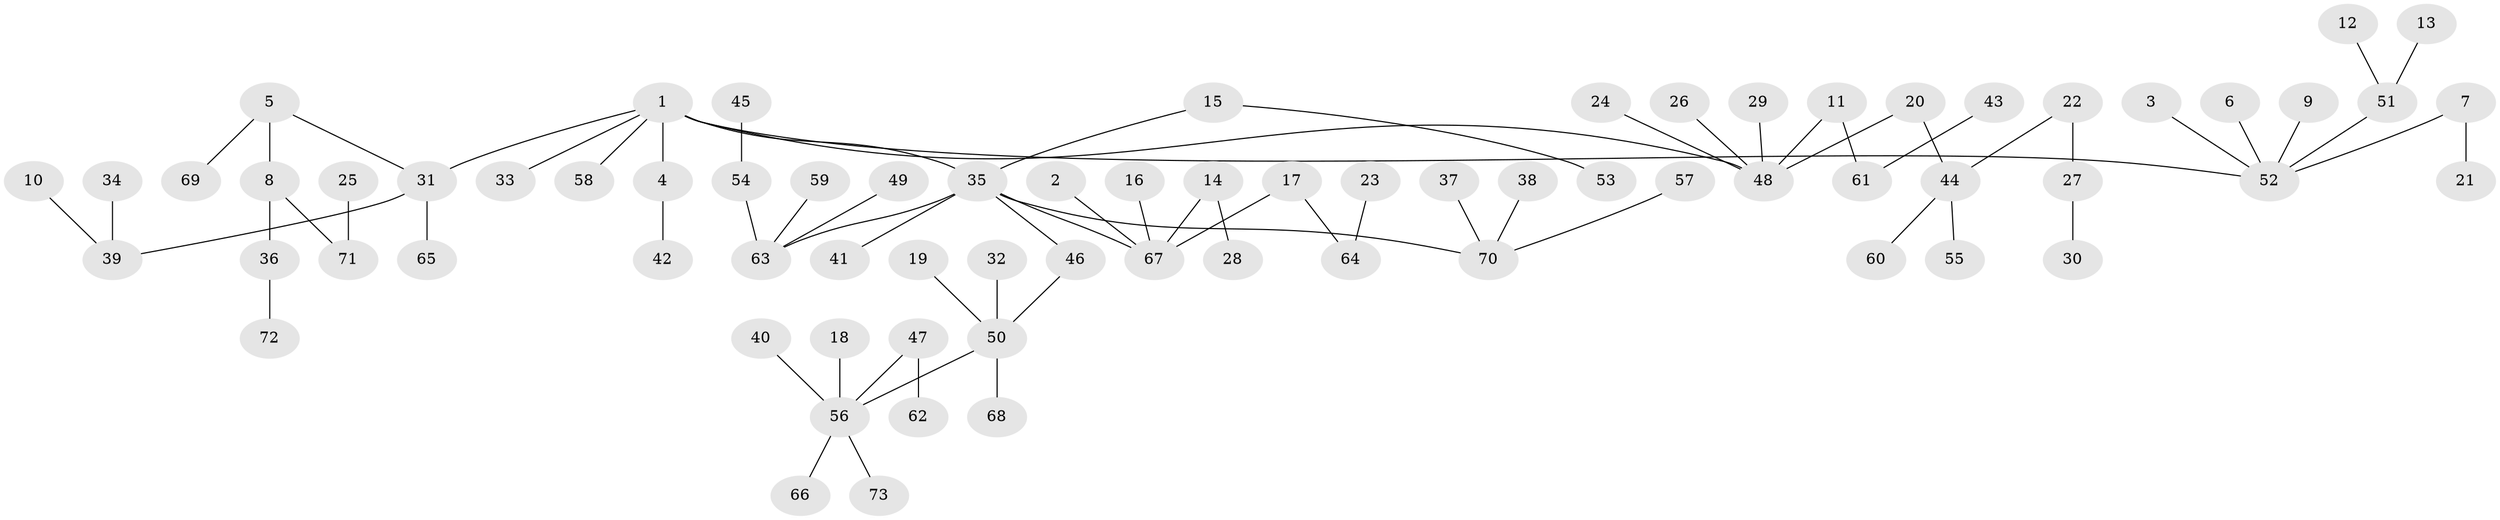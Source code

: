 // original degree distribution, {5: 0.027586206896551724, 8: 0.020689655172413793, 4: 0.05517241379310345, 3: 0.1103448275862069, 1: 0.5310344827586206, 2: 0.23448275862068965, 6: 0.013793103448275862, 7: 0.006896551724137931}
// Generated by graph-tools (version 1.1) at 2025/26/03/09/25 03:26:28]
// undirected, 73 vertices, 72 edges
graph export_dot {
graph [start="1"]
  node [color=gray90,style=filled];
  1;
  2;
  3;
  4;
  5;
  6;
  7;
  8;
  9;
  10;
  11;
  12;
  13;
  14;
  15;
  16;
  17;
  18;
  19;
  20;
  21;
  22;
  23;
  24;
  25;
  26;
  27;
  28;
  29;
  30;
  31;
  32;
  33;
  34;
  35;
  36;
  37;
  38;
  39;
  40;
  41;
  42;
  43;
  44;
  45;
  46;
  47;
  48;
  49;
  50;
  51;
  52;
  53;
  54;
  55;
  56;
  57;
  58;
  59;
  60;
  61;
  62;
  63;
  64;
  65;
  66;
  67;
  68;
  69;
  70;
  71;
  72;
  73;
  1 -- 4 [weight=1.0];
  1 -- 31 [weight=1.0];
  1 -- 33 [weight=1.0];
  1 -- 35 [weight=1.0];
  1 -- 48 [weight=1.0];
  1 -- 52 [weight=1.0];
  1 -- 58 [weight=1.0];
  2 -- 67 [weight=1.0];
  3 -- 52 [weight=1.0];
  4 -- 42 [weight=1.0];
  5 -- 8 [weight=1.0];
  5 -- 31 [weight=1.0];
  5 -- 69 [weight=1.0];
  6 -- 52 [weight=1.0];
  7 -- 21 [weight=1.0];
  7 -- 52 [weight=1.0];
  8 -- 36 [weight=1.0];
  8 -- 71 [weight=1.0];
  9 -- 52 [weight=1.0];
  10 -- 39 [weight=1.0];
  11 -- 48 [weight=1.0];
  11 -- 61 [weight=1.0];
  12 -- 51 [weight=1.0];
  13 -- 51 [weight=1.0];
  14 -- 28 [weight=1.0];
  14 -- 67 [weight=1.0];
  15 -- 35 [weight=1.0];
  15 -- 53 [weight=1.0];
  16 -- 67 [weight=1.0];
  17 -- 64 [weight=1.0];
  17 -- 67 [weight=1.0];
  18 -- 56 [weight=1.0];
  19 -- 50 [weight=1.0];
  20 -- 44 [weight=1.0];
  20 -- 48 [weight=1.0];
  22 -- 27 [weight=1.0];
  22 -- 44 [weight=1.0];
  23 -- 64 [weight=1.0];
  24 -- 48 [weight=1.0];
  25 -- 71 [weight=1.0];
  26 -- 48 [weight=1.0];
  27 -- 30 [weight=1.0];
  29 -- 48 [weight=1.0];
  31 -- 39 [weight=1.0];
  31 -- 65 [weight=1.0];
  32 -- 50 [weight=1.0];
  34 -- 39 [weight=1.0];
  35 -- 41 [weight=1.0];
  35 -- 46 [weight=1.0];
  35 -- 63 [weight=1.0];
  35 -- 67 [weight=1.0];
  35 -- 70 [weight=1.0];
  36 -- 72 [weight=1.0];
  37 -- 70 [weight=1.0];
  38 -- 70 [weight=1.0];
  40 -- 56 [weight=1.0];
  43 -- 61 [weight=1.0];
  44 -- 55 [weight=1.0];
  44 -- 60 [weight=1.0];
  45 -- 54 [weight=1.0];
  46 -- 50 [weight=1.0];
  47 -- 56 [weight=1.0];
  47 -- 62 [weight=1.0];
  49 -- 63 [weight=1.0];
  50 -- 56 [weight=1.0];
  50 -- 68 [weight=1.0];
  51 -- 52 [weight=1.0];
  54 -- 63 [weight=1.0];
  56 -- 66 [weight=1.0];
  56 -- 73 [weight=1.0];
  57 -- 70 [weight=1.0];
  59 -- 63 [weight=1.0];
}
